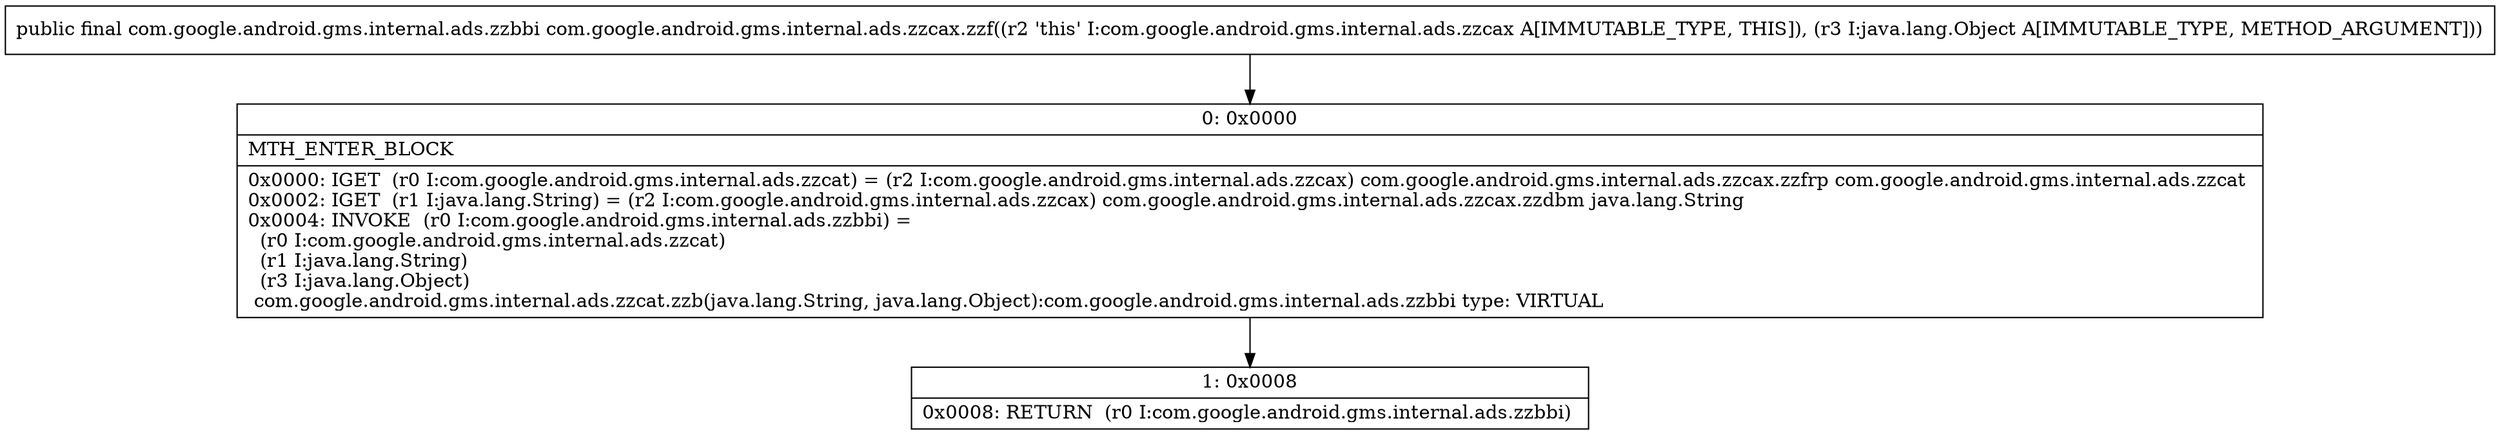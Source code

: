 digraph "CFG forcom.google.android.gms.internal.ads.zzcax.zzf(Ljava\/lang\/Object;)Lcom\/google\/android\/gms\/internal\/ads\/zzbbi;" {
Node_0 [shape=record,label="{0\:\ 0x0000|MTH_ENTER_BLOCK\l|0x0000: IGET  (r0 I:com.google.android.gms.internal.ads.zzcat) = (r2 I:com.google.android.gms.internal.ads.zzcax) com.google.android.gms.internal.ads.zzcax.zzfrp com.google.android.gms.internal.ads.zzcat \l0x0002: IGET  (r1 I:java.lang.String) = (r2 I:com.google.android.gms.internal.ads.zzcax) com.google.android.gms.internal.ads.zzcax.zzdbm java.lang.String \l0x0004: INVOKE  (r0 I:com.google.android.gms.internal.ads.zzbbi) = \l  (r0 I:com.google.android.gms.internal.ads.zzcat)\l  (r1 I:java.lang.String)\l  (r3 I:java.lang.Object)\l com.google.android.gms.internal.ads.zzcat.zzb(java.lang.String, java.lang.Object):com.google.android.gms.internal.ads.zzbbi type: VIRTUAL \l}"];
Node_1 [shape=record,label="{1\:\ 0x0008|0x0008: RETURN  (r0 I:com.google.android.gms.internal.ads.zzbbi) \l}"];
MethodNode[shape=record,label="{public final com.google.android.gms.internal.ads.zzbbi com.google.android.gms.internal.ads.zzcax.zzf((r2 'this' I:com.google.android.gms.internal.ads.zzcax A[IMMUTABLE_TYPE, THIS]), (r3 I:java.lang.Object A[IMMUTABLE_TYPE, METHOD_ARGUMENT])) }"];
MethodNode -> Node_0;
Node_0 -> Node_1;
}

